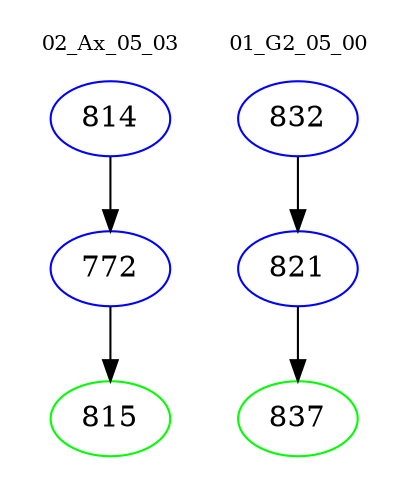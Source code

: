 digraph{
subgraph cluster_0 {
color = white
label = "02_Ax_05_03";
fontsize=10;
T0_814 [label="814", color="blue"]
T0_814 -> T0_772 [color="black"]
T0_772 [label="772", color="blue"]
T0_772 -> T0_815 [color="black"]
T0_815 [label="815", color="green"]
}
subgraph cluster_1 {
color = white
label = "01_G2_05_00";
fontsize=10;
T1_832 [label="832", color="blue"]
T1_832 -> T1_821 [color="black"]
T1_821 [label="821", color="blue"]
T1_821 -> T1_837 [color="black"]
T1_837 [label="837", color="green"]
}
}
